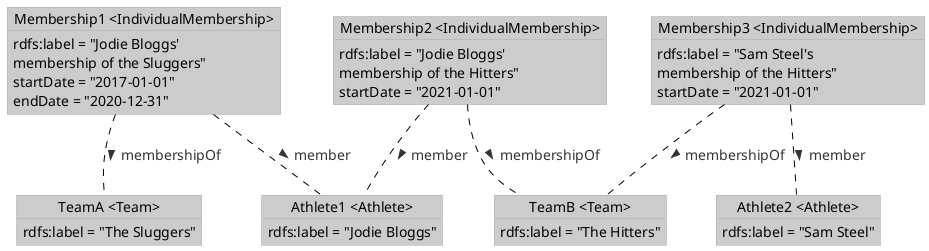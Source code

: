 @startuml
!theme reddress-lightblue
skinparam DefaultFontSize 14

object "Athlete1 <Athlete>" as Athlete1 {
  rdfs:label = "Jodie Bloggs"
}

object "Membership1 <IndividualMembership>" as Membership1 {
  rdfs:label = "Jodie Bloggs'\nmembership of the Sluggers"
  startDate = "2017-01-01"
  endDate = "2020-12-31"
}

object "Membership2 <IndividualMembership>" as Membership2 {
  rdfs:label = "Jodie Bloggs'\nmembership of the Hitters"
  startDate = "2021-01-01"
}

object "Athlete2 <Athlete>" as Athlete2 {
  rdfs:label = "Sam Steel"
}

object "Membership3 <IndividualMembership>" as Membership3 {
  rdfs:label = "Sam Steel's\nmembership of the Hitters"
  startDate = "2021-01-01"
}

object "TeamA <Team>" as TeamA {
  rdfs:label = "The Sluggers"
}

object "TeamB <Team>" as TeamB {
  rdfs:label = "The Hitters"
}

Membership1 .. Athlete1 : > member
Membership1 .. TeamA : > membershipOf
Membership2 .. Athlete1 : > member
Membership2 .. TeamB : > membershipOf
Membership3 .. Athlete2 : > member
Membership3 .. TeamB : > membershipOf
@enduml
